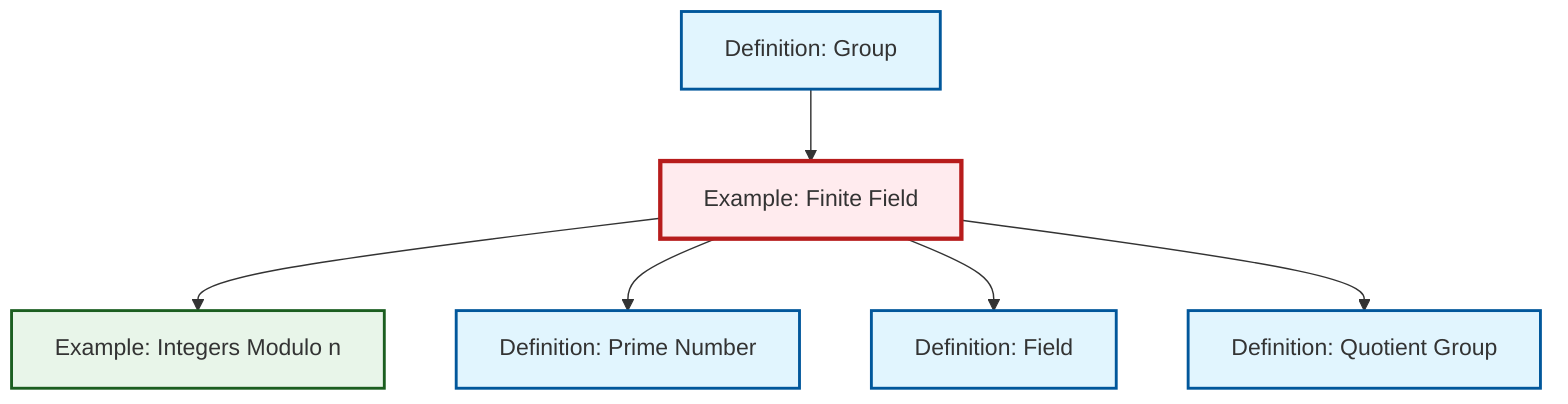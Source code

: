 graph TD
    classDef definition fill:#e1f5fe,stroke:#01579b,stroke-width:2px
    classDef theorem fill:#f3e5f5,stroke:#4a148c,stroke-width:2px
    classDef axiom fill:#fff3e0,stroke:#e65100,stroke-width:2px
    classDef example fill:#e8f5e9,stroke:#1b5e20,stroke-width:2px
    classDef current fill:#ffebee,stroke:#b71c1c,stroke-width:3px
    def-prime["Definition: Prime Number"]:::definition
    def-field["Definition: Field"]:::definition
    ex-finite-field["Example: Finite Field"]:::example
    ex-quotient-integers-mod-n["Example: Integers Modulo n"]:::example
    def-quotient-group["Definition: Quotient Group"]:::definition
    def-group["Definition: Group"]:::definition
    ex-finite-field --> ex-quotient-integers-mod-n
    def-group --> ex-finite-field
    ex-finite-field --> def-prime
    ex-finite-field --> def-field
    ex-finite-field --> def-quotient-group
    class ex-finite-field current